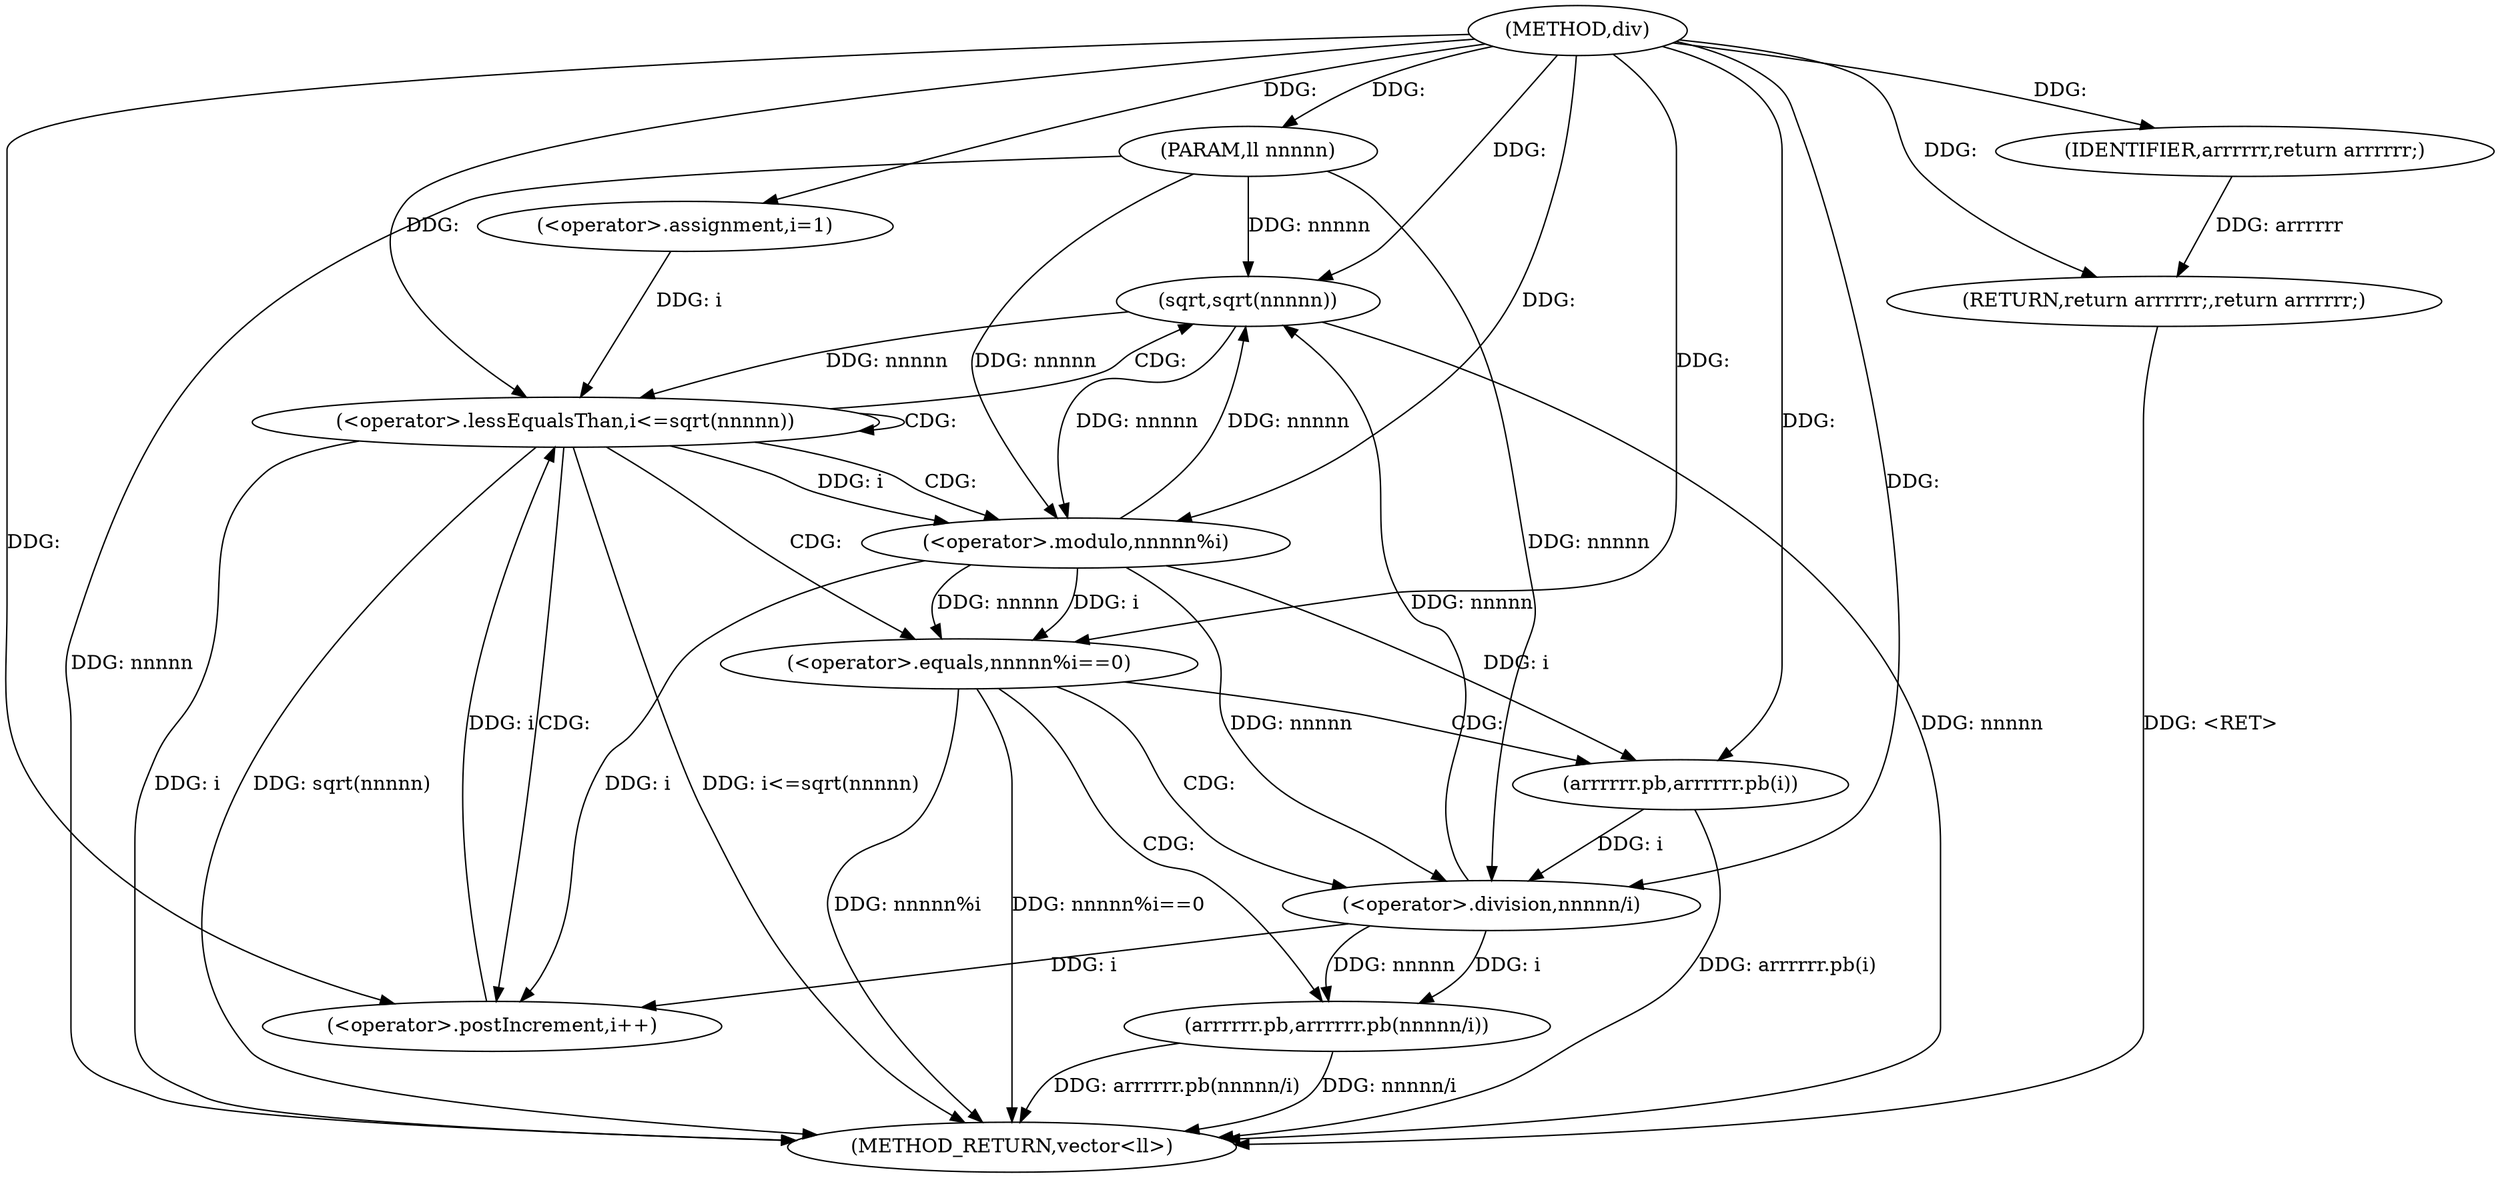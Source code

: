 digraph "div" {  
"1000202" [label = "(METHOD,div)" ]
"1000233" [label = "(METHOD_RETURN,vector<ll>)" ]
"1000203" [label = "(PARAM,ll nnnnn)" ]
"1000231" [label = "(RETURN,return arrrrrr;,return arrrrrr;)" ]
"1000208" [label = "(<operator>.assignment,i=1)" ]
"1000211" [label = "(<operator>.lessEqualsThan,i<=sqrt(nnnnn))" ]
"1000215" [label = "(<operator>.postIncrement,i++)" ]
"1000232" [label = "(IDENTIFIER,arrrrrr,return arrrrrr;)" ]
"1000213" [label = "(sqrt,sqrt(nnnnn))" ]
"1000219" [label = "(<operator>.equals,nnnnn%i==0)" ]
"1000225" [label = "(arrrrrr.pb,arrrrrr.pb(i))" ]
"1000227" [label = "(arrrrrr.pb,arrrrrr.pb(nnnnn/i))" ]
"1000220" [label = "(<operator>.modulo,nnnnn%i)" ]
"1000228" [label = "(<operator>.division,nnnnn/i)" ]
  "1000203" -> "1000233"  [ label = "DDG: nnnnn"] 
  "1000211" -> "1000233"  [ label = "DDG: i"] 
  "1000213" -> "1000233"  [ label = "DDG: nnnnn"] 
  "1000211" -> "1000233"  [ label = "DDG: sqrt(nnnnn)"] 
  "1000211" -> "1000233"  [ label = "DDG: i<=sqrt(nnnnn)"] 
  "1000219" -> "1000233"  [ label = "DDG: nnnnn%i"] 
  "1000219" -> "1000233"  [ label = "DDG: nnnnn%i==0"] 
  "1000225" -> "1000233"  [ label = "DDG: arrrrrr.pb(i)"] 
  "1000227" -> "1000233"  [ label = "DDG: nnnnn/i"] 
  "1000227" -> "1000233"  [ label = "DDG: arrrrrr.pb(nnnnn/i)"] 
  "1000231" -> "1000233"  [ label = "DDG: <RET>"] 
  "1000202" -> "1000203"  [ label = "DDG: "] 
  "1000232" -> "1000231"  [ label = "DDG: arrrrrr"] 
  "1000202" -> "1000231"  [ label = "DDG: "] 
  "1000202" -> "1000208"  [ label = "DDG: "] 
  "1000202" -> "1000232"  [ label = "DDG: "] 
  "1000208" -> "1000211"  [ label = "DDG: i"] 
  "1000215" -> "1000211"  [ label = "DDG: i"] 
  "1000202" -> "1000211"  [ label = "DDG: "] 
  "1000213" -> "1000211"  [ label = "DDG: nnnnn"] 
  "1000220" -> "1000215"  [ label = "DDG: i"] 
  "1000228" -> "1000215"  [ label = "DDG: i"] 
  "1000202" -> "1000215"  [ label = "DDG: "] 
  "1000220" -> "1000213"  [ label = "DDG: nnnnn"] 
  "1000228" -> "1000213"  [ label = "DDG: nnnnn"] 
  "1000203" -> "1000213"  [ label = "DDG: nnnnn"] 
  "1000202" -> "1000213"  [ label = "DDG: "] 
  "1000220" -> "1000219"  [ label = "DDG: i"] 
  "1000220" -> "1000219"  [ label = "DDG: nnnnn"] 
  "1000202" -> "1000219"  [ label = "DDG: "] 
  "1000213" -> "1000220"  [ label = "DDG: nnnnn"] 
  "1000203" -> "1000220"  [ label = "DDG: nnnnn"] 
  "1000202" -> "1000220"  [ label = "DDG: "] 
  "1000211" -> "1000220"  [ label = "DDG: i"] 
  "1000220" -> "1000225"  [ label = "DDG: i"] 
  "1000202" -> "1000225"  [ label = "DDG: "] 
  "1000228" -> "1000227"  [ label = "DDG: i"] 
  "1000228" -> "1000227"  [ label = "DDG: nnnnn"] 
  "1000220" -> "1000228"  [ label = "DDG: nnnnn"] 
  "1000203" -> "1000228"  [ label = "DDG: nnnnn"] 
  "1000202" -> "1000228"  [ label = "DDG: "] 
  "1000225" -> "1000228"  [ label = "DDG: i"] 
  "1000211" -> "1000215"  [ label = "CDG: "] 
  "1000211" -> "1000213"  [ label = "CDG: "] 
  "1000211" -> "1000211"  [ label = "CDG: "] 
  "1000211" -> "1000220"  [ label = "CDG: "] 
  "1000211" -> "1000219"  [ label = "CDG: "] 
  "1000219" -> "1000225"  [ label = "CDG: "] 
  "1000219" -> "1000227"  [ label = "CDG: "] 
  "1000219" -> "1000228"  [ label = "CDG: "] 
}
